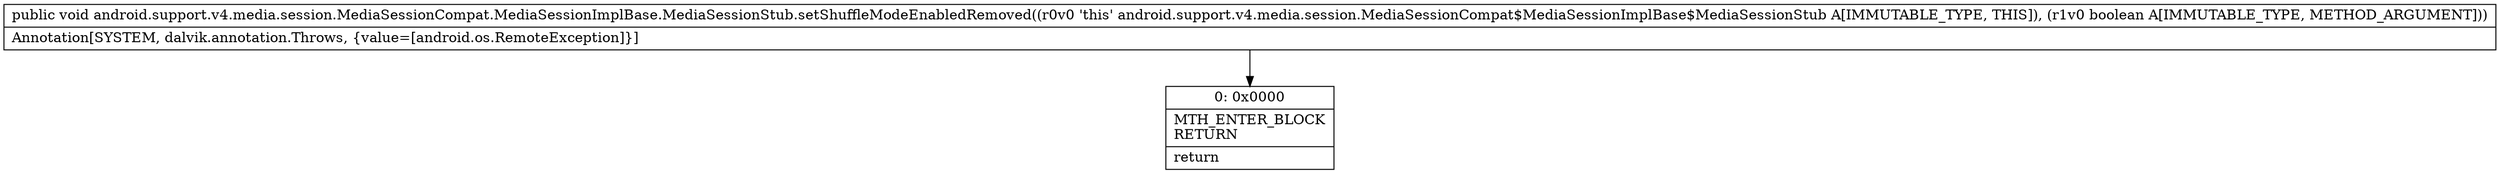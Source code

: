 digraph "CFG forandroid.support.v4.media.session.MediaSessionCompat.MediaSessionImplBase.MediaSessionStub.setShuffleModeEnabledRemoved(Z)V" {
Node_0 [shape=record,label="{0\:\ 0x0000|MTH_ENTER_BLOCK\lRETURN\l|return\l}"];
MethodNode[shape=record,label="{public void android.support.v4.media.session.MediaSessionCompat.MediaSessionImplBase.MediaSessionStub.setShuffleModeEnabledRemoved((r0v0 'this' android.support.v4.media.session.MediaSessionCompat$MediaSessionImplBase$MediaSessionStub A[IMMUTABLE_TYPE, THIS]), (r1v0 boolean A[IMMUTABLE_TYPE, METHOD_ARGUMENT]))  | Annotation[SYSTEM, dalvik.annotation.Throws, \{value=[android.os.RemoteException]\}]\l}"];
MethodNode -> Node_0;
}

